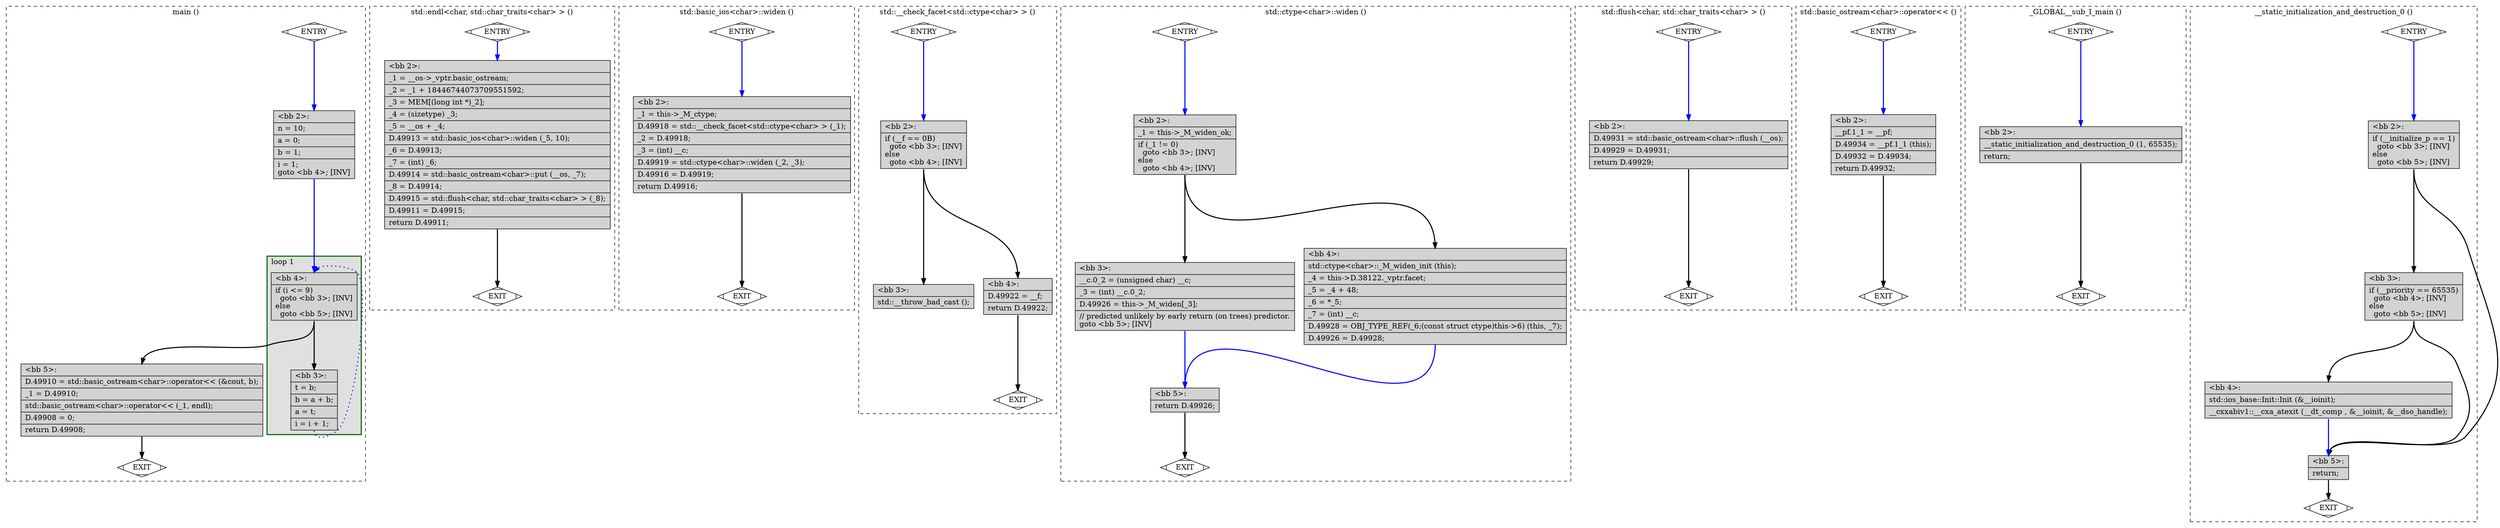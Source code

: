 digraph "fib_const_pure.cpp.015t.cfg" {
overlap=false;
subgraph "cluster_main" {
	style="dashed";
	color="black";
	label="main ()";
	subgraph cluster_1812_1 {
	style="filled";
	color="darkgreen";
	fillcolor="grey88";
	label="loop 1";
	labeljust=l;
	penwidth=2;
	fn_1812_basic_block_4 [shape=record,style=filled,fillcolor=lightgrey,label="{\<bb\ 4\>:\l\
|if\ (i\ \<=\ 9)\l\
\ \ goto\ \<bb\ 3\>;\ [INV]\l\
else\l\
\ \ goto\ \<bb\ 5\>;\ [INV]\l\
}"];

	fn_1812_basic_block_3 [shape=record,style=filled,fillcolor=lightgrey,label="{\<bb\ 3\>:\l\
|t\ =\ b;\l\
|b\ =\ a\ +\ b;\l\
|a\ =\ t;\l\
|i\ =\ i\ +\ 1;\l\
}"];

	}
	fn_1812_basic_block_0 [shape=Mdiamond,style=filled,fillcolor=white,label="ENTRY"];

	fn_1812_basic_block_1 [shape=Mdiamond,style=filled,fillcolor=white,label="EXIT"];

	fn_1812_basic_block_2 [shape=record,style=filled,fillcolor=lightgrey,label="{\<bb\ 2\>:\l\
|n\ =\ 10;\l\
|a\ =\ 0;\l\
|b\ =\ 1;\l\
|i\ =\ 1;\l\
goto\ \<bb\ 4\>;\ [INV]\l\
}"];

	fn_1812_basic_block_5 [shape=record,style=filled,fillcolor=lightgrey,label="{\<bb\ 5\>:\l\
|D.49910\ =\ std::basic_ostream\<char\>::operator\<\<\ (&cout,\ b);\l\
|_1\ =\ D.49910;\l\
|std::basic_ostream\<char\>::operator\<\<\ (_1,\ endl);\l\
|D.49908\ =\ 0;\l\
|return\ D.49908;\l\
}"];

	fn_1812_basic_block_0:s -> fn_1812_basic_block_2:n [style="solid,bold",color=blue,weight=100,constraint=true];
	fn_1812_basic_block_2:s -> fn_1812_basic_block_4:n [style="solid,bold",color=blue,weight=100,constraint=true];
	fn_1812_basic_block_3:s -> fn_1812_basic_block_4:n [style="dotted,bold",color=blue,weight=10,constraint=false];
	fn_1812_basic_block_4:s -> fn_1812_basic_block_3:n [style="solid,bold",color=black,weight=10,constraint=true];
	fn_1812_basic_block_4:s -> fn_1812_basic_block_5:n [style="solid,bold",color=black,weight=10,constraint=true];
	fn_1812_basic_block_5:s -> fn_1812_basic_block_1:n [style="solid,bold",color=black,weight=10,constraint=true];
	fn_1812_basic_block_0:s -> fn_1812_basic_block_1:n [style="invis",constraint=true];
}
subgraph "cluster_std::endl<char, std::char_traits<char> >" {
	style="dashed";
	color="black";
	label="std::endl<char, std::char_traits<char> > ()";
	fn_2059_basic_block_0 [shape=Mdiamond,style=filled,fillcolor=white,label="ENTRY"];

	fn_2059_basic_block_1 [shape=Mdiamond,style=filled,fillcolor=white,label="EXIT"];

	fn_2059_basic_block_2 [shape=record,style=filled,fillcolor=lightgrey,label="{\<bb\ 2\>:\l\
|_1\ =\ __os-\>_vptr.basic_ostream;\l\
|_2\ =\ _1\ +\ 18446744073709551592;\l\
|_3\ =\ MEM[(long\ int\ *)_2];\l\
|_4\ =\ (sizetype)\ _3;\l\
|_5\ =\ __os\ +\ _4;\l\
|D.49913\ =\ std::basic_ios\<char\>::widen\ (_5,\ 10);\l\
|_6\ =\ D.49913;\l\
|_7\ =\ (int)\ _6;\l\
|D.49914\ =\ std::basic_ostream\<char\>::put\ (__os,\ _7);\l\
|_8\ =\ D.49914;\l\
|D.49915\ =\ std::flush\<char,\ std::char_traits\<char\>\ \>\ (_8);\l\
|D.49911\ =\ D.49915;\l\
|return\ D.49911;\l\
}"];

	fn_2059_basic_block_0:s -> fn_2059_basic_block_2:n [style="solid,bold",color=blue,weight=100,constraint=true];
	fn_2059_basic_block_2:s -> fn_2059_basic_block_1:n [style="solid,bold",color=black,weight=10,constraint=true];
	fn_2059_basic_block_0:s -> fn_2059_basic_block_1:n [style="invis",constraint=true];
}
subgraph "cluster_std::basic_ios<char>::widen" {
	style="dashed";
	color="black";
	label="std::basic_ios<char>::widen ()";
	fn_2138_basic_block_0 [shape=Mdiamond,style=filled,fillcolor=white,label="ENTRY"];

	fn_2138_basic_block_1 [shape=Mdiamond,style=filled,fillcolor=white,label="EXIT"];

	fn_2138_basic_block_2 [shape=record,style=filled,fillcolor=lightgrey,label="{\<bb\ 2\>:\l\
|_1\ =\ this-\>_M_ctype;\l\
|D.49918\ =\ std::__check_facet\<std::ctype\<char\>\ \>\ (_1);\l\
|_2\ =\ D.49918;\l\
|_3\ =\ (int)\ __c;\l\
|D.49919\ =\ std::ctype\<char\>::widen\ (_2,\ _3);\l\
|D.49916\ =\ D.49919;\l\
|return\ D.49916;\l\
}"];

	fn_2138_basic_block_0:s -> fn_2138_basic_block_2:n [style="solid,bold",color=blue,weight=100,constraint=true];
	fn_2138_basic_block_2:s -> fn_2138_basic_block_1:n [style="solid,bold",color=black,weight=10,constraint=true];
	fn_2138_basic_block_0:s -> fn_2138_basic_block_1:n [style="invis",constraint=true];
}
subgraph "cluster_std::__check_facet<std::ctype<char> >" {
	style="dashed";
	color="black";
	label="std::__check_facet<std::ctype<char> > ()";
	fn_2182_basic_block_0 [shape=Mdiamond,style=filled,fillcolor=white,label="ENTRY"];

	fn_2182_basic_block_1 [shape=Mdiamond,style=filled,fillcolor=white,label="EXIT"];

	fn_2182_basic_block_2 [shape=record,style=filled,fillcolor=lightgrey,label="{\<bb\ 2\>:\l\
|if\ (__f\ ==\ 0B)\l\
\ \ goto\ \<bb\ 3\>;\ [INV]\l\
else\l\
\ \ goto\ \<bb\ 4\>;\ [INV]\l\
}"];

	fn_2182_basic_block_3 [shape=record,style=filled,fillcolor=lightgrey,label="{\<bb\ 3\>:\l\
|std::__throw_bad_cast\ ();\l\
}"];

	fn_2182_basic_block_4 [shape=record,style=filled,fillcolor=lightgrey,label="{\<bb\ 4\>:\l\
|D.49922\ =\ __f;\l\
|return\ D.49922;\l\
}"];

	fn_2182_basic_block_0:s -> fn_2182_basic_block_2:n [style="solid,bold",color=blue,weight=100,constraint=true];
	fn_2182_basic_block_2:s -> fn_2182_basic_block_3:n [style="solid,bold",color=black,weight=10,constraint=true];
	fn_2182_basic_block_2:s -> fn_2182_basic_block_4:n [style="solid,bold",color=black,weight=10,constraint=true];
	fn_2182_basic_block_4:s -> fn_2182_basic_block_1:n [style="solid,bold",color=black,weight=10,constraint=true];
	fn_2182_basic_block_0:s -> fn_2182_basic_block_1:n [style="invis",constraint=true];
}
subgraph "cluster_std::ctype<char>::widen" {
	style="dashed";
	color="black";
	label="std::ctype<char>::widen ()";
	fn_1560_basic_block_0 [shape=Mdiamond,style=filled,fillcolor=white,label="ENTRY"];

	fn_1560_basic_block_1 [shape=Mdiamond,style=filled,fillcolor=white,label="EXIT"];

	fn_1560_basic_block_2 [shape=record,style=filled,fillcolor=lightgrey,label="{\<bb\ 2\>:\l\
|_1\ =\ this-\>_M_widen_ok;\l\
|if\ (_1\ !=\ 0)\l\
\ \ goto\ \<bb\ 3\>;\ [INV]\l\
else\l\
\ \ goto\ \<bb\ 4\>;\ [INV]\l\
}"];

	fn_1560_basic_block_3 [shape=record,style=filled,fillcolor=lightgrey,label="{\<bb\ 3\>:\l\
|__c.0_2\ =\ (unsigned\ char)\ __c;\l\
|_3\ =\ (int)\ __c.0_2;\l\
|D.49926\ =\ this-\>_M_widen[_3];\l\
|//\ predicted\ unlikely\ by\ early\ return\ (on\ trees)\ predictor.\l\
goto\ \<bb\ 5\>;\ [INV]\l\
}"];

	fn_1560_basic_block_4 [shape=record,style=filled,fillcolor=lightgrey,label="{\<bb\ 4\>:\l\
|std::ctype\<char\>::_M_widen_init\ (this);\l\
|_4\ =\ this-\>D.38122._vptr.facet;\l\
|_5\ =\ _4\ +\ 48;\l\
|_6\ =\ *_5;\l\
|_7\ =\ (int)\ __c;\l\
|D.49928\ =\ OBJ_TYPE_REF(_6;(const\ struct\ ctype)this-\>6)\ (this,\ _7);\l\
|D.49926\ =\ D.49928;\l\
}"];

	fn_1560_basic_block_5 [shape=record,style=filled,fillcolor=lightgrey,label="{\<bb\ 5\>:\l\
|return\ D.49926;\l\
}"];

	fn_1560_basic_block_0:s -> fn_1560_basic_block_2:n [style="solid,bold",color=blue,weight=100,constraint=true];
	fn_1560_basic_block_2:s -> fn_1560_basic_block_3:n [style="solid,bold",color=black,weight=10,constraint=true];
	fn_1560_basic_block_2:s -> fn_1560_basic_block_4:n [style="solid,bold",color=black,weight=10,constraint=true];
	fn_1560_basic_block_3:s -> fn_1560_basic_block_5:n [style="solid,bold",color=blue,weight=100,constraint=true];
	fn_1560_basic_block_4:s -> fn_1560_basic_block_5:n [style="solid,bold",color=blue,weight=100,constraint=true];
	fn_1560_basic_block_5:s -> fn_1560_basic_block_1:n [style="solid,bold",color=black,weight=10,constraint=true];
	fn_1560_basic_block_0:s -> fn_1560_basic_block_1:n [style="invis",constraint=true];
}
subgraph "cluster_std::flush<char, std::char_traits<char> >" {
	style="dashed";
	color="black";
	label="std::flush<char, std::char_traits<char> > ()";
	fn_2139_basic_block_0 [shape=Mdiamond,style=filled,fillcolor=white,label="ENTRY"];

	fn_2139_basic_block_1 [shape=Mdiamond,style=filled,fillcolor=white,label="EXIT"];

	fn_2139_basic_block_2 [shape=record,style=filled,fillcolor=lightgrey,label="{\<bb\ 2\>:\l\
|D.49931\ =\ std::basic_ostream\<char\>::flush\ (__os);\l\
|D.49929\ =\ D.49931;\l\
|return\ D.49929;\l\
}"];

	fn_2139_basic_block_0:s -> fn_2139_basic_block_2:n [style="solid,bold",color=blue,weight=100,constraint=true];
	fn_2139_basic_block_2:s -> fn_2139_basic_block_1:n [style="solid,bold",color=black,weight=10,constraint=true];
	fn_2139_basic_block_0:s -> fn_2139_basic_block_1:n [style="invis",constraint=true];
}
subgraph "cluster_std::basic_ostream<char>::operator<<" {
	style="dashed";
	color="black";
	label="std::basic_ostream<char>::operator<< ()";
	fn_2060_basic_block_0 [shape=Mdiamond,style=filled,fillcolor=white,label="ENTRY"];

	fn_2060_basic_block_1 [shape=Mdiamond,style=filled,fillcolor=white,label="EXIT"];

	fn_2060_basic_block_2 [shape=record,style=filled,fillcolor=lightgrey,label="{\<bb\ 2\>:\l\
|__pf.1_1\ =\ __pf;\l\
|D.49934\ =\ __pf.1_1\ (this);\l\
|D.49932\ =\ D.49934;\l\
|return\ D.49932;\l\
}"];

	fn_2060_basic_block_0:s -> fn_2060_basic_block_2:n [style="solid,bold",color=blue,weight=100,constraint=true];
	fn_2060_basic_block_2:s -> fn_2060_basic_block_1:n [style="solid,bold",color=black,weight=10,constraint=true];
	fn_2060_basic_block_0:s -> fn_2060_basic_block_1:n [style="invis",constraint=true];
}
subgraph "cluster__GLOBAL__sub_I_main" {
	style="dashed";
	color="black";
	label="_GLOBAL__sub_I_main ()";
	fn_2299_basic_block_0 [shape=Mdiamond,style=filled,fillcolor=white,label="ENTRY"];

	fn_2299_basic_block_1 [shape=Mdiamond,style=filled,fillcolor=white,label="EXIT"];

	fn_2299_basic_block_2 [shape=record,style=filled,fillcolor=lightgrey,label="{\<bb\ 2\>:\l\
|__static_initialization_and_destruction_0\ (1,\ 65535);\l\
|return;\l\
}"];

	fn_2299_basic_block_0:s -> fn_2299_basic_block_2:n [style="solid,bold",color=blue,weight=100,constraint=true];
	fn_2299_basic_block_2:s -> fn_2299_basic_block_1:n [style="solid,bold",color=black,weight=10,constraint=true];
	fn_2299_basic_block_0:s -> fn_2299_basic_block_1:n [style="invis",constraint=true];
}
subgraph "cluster___static_initialization_and_destruction_0" {
	style="dashed";
	color="black";
	label="__static_initialization_and_destruction_0 ()";
	fn_2298_basic_block_0 [shape=Mdiamond,style=filled,fillcolor=white,label="ENTRY"];

	fn_2298_basic_block_1 [shape=Mdiamond,style=filled,fillcolor=white,label="EXIT"];

	fn_2298_basic_block_2 [shape=record,style=filled,fillcolor=lightgrey,label="{\<bb\ 2\>:\l\
|if\ (__initialize_p\ ==\ 1)\l\
\ \ goto\ \<bb\ 3\>;\ [INV]\l\
else\l\
\ \ goto\ \<bb\ 5\>;\ [INV]\l\
}"];

	fn_2298_basic_block_3 [shape=record,style=filled,fillcolor=lightgrey,label="{\<bb\ 3\>:\l\
|if\ (__priority\ ==\ 65535)\l\
\ \ goto\ \<bb\ 4\>;\ [INV]\l\
else\l\
\ \ goto\ \<bb\ 5\>;\ [INV]\l\
}"];

	fn_2298_basic_block_4 [shape=record,style=filled,fillcolor=lightgrey,label="{\<bb\ 4\>:\l\
|std::ios_base::Init::Init\ (&__ioinit);\l\
|__cxxabiv1::__cxa_atexit\ (__dt_comp\ ,\ &__ioinit,\ &__dso_handle);\l\
}"];

	fn_2298_basic_block_5 [shape=record,style=filled,fillcolor=lightgrey,label="{\<bb\ 5\>:\l\
|return;\l\
}"];

	fn_2298_basic_block_0:s -> fn_2298_basic_block_2:n [style="solid,bold",color=blue,weight=100,constraint=true];
	fn_2298_basic_block_2:s -> fn_2298_basic_block_3:n [style="solid,bold",color=black,weight=10,constraint=true];
	fn_2298_basic_block_2:s -> fn_2298_basic_block_5:n [style="solid,bold",color=black,weight=10,constraint=true];
	fn_2298_basic_block_3:s -> fn_2298_basic_block_4:n [style="solid,bold",color=black,weight=10,constraint=true];
	fn_2298_basic_block_3:s -> fn_2298_basic_block_5:n [style="solid,bold",color=black,weight=10,constraint=true];
	fn_2298_basic_block_4:s -> fn_2298_basic_block_5:n [style="solid,bold",color=blue,weight=100,constraint=true];
	fn_2298_basic_block_5:s -> fn_2298_basic_block_1:n [style="solid,bold",color=black,weight=10,constraint=true];
	fn_2298_basic_block_0:s -> fn_2298_basic_block_1:n [style="invis",constraint=true];
}
}
